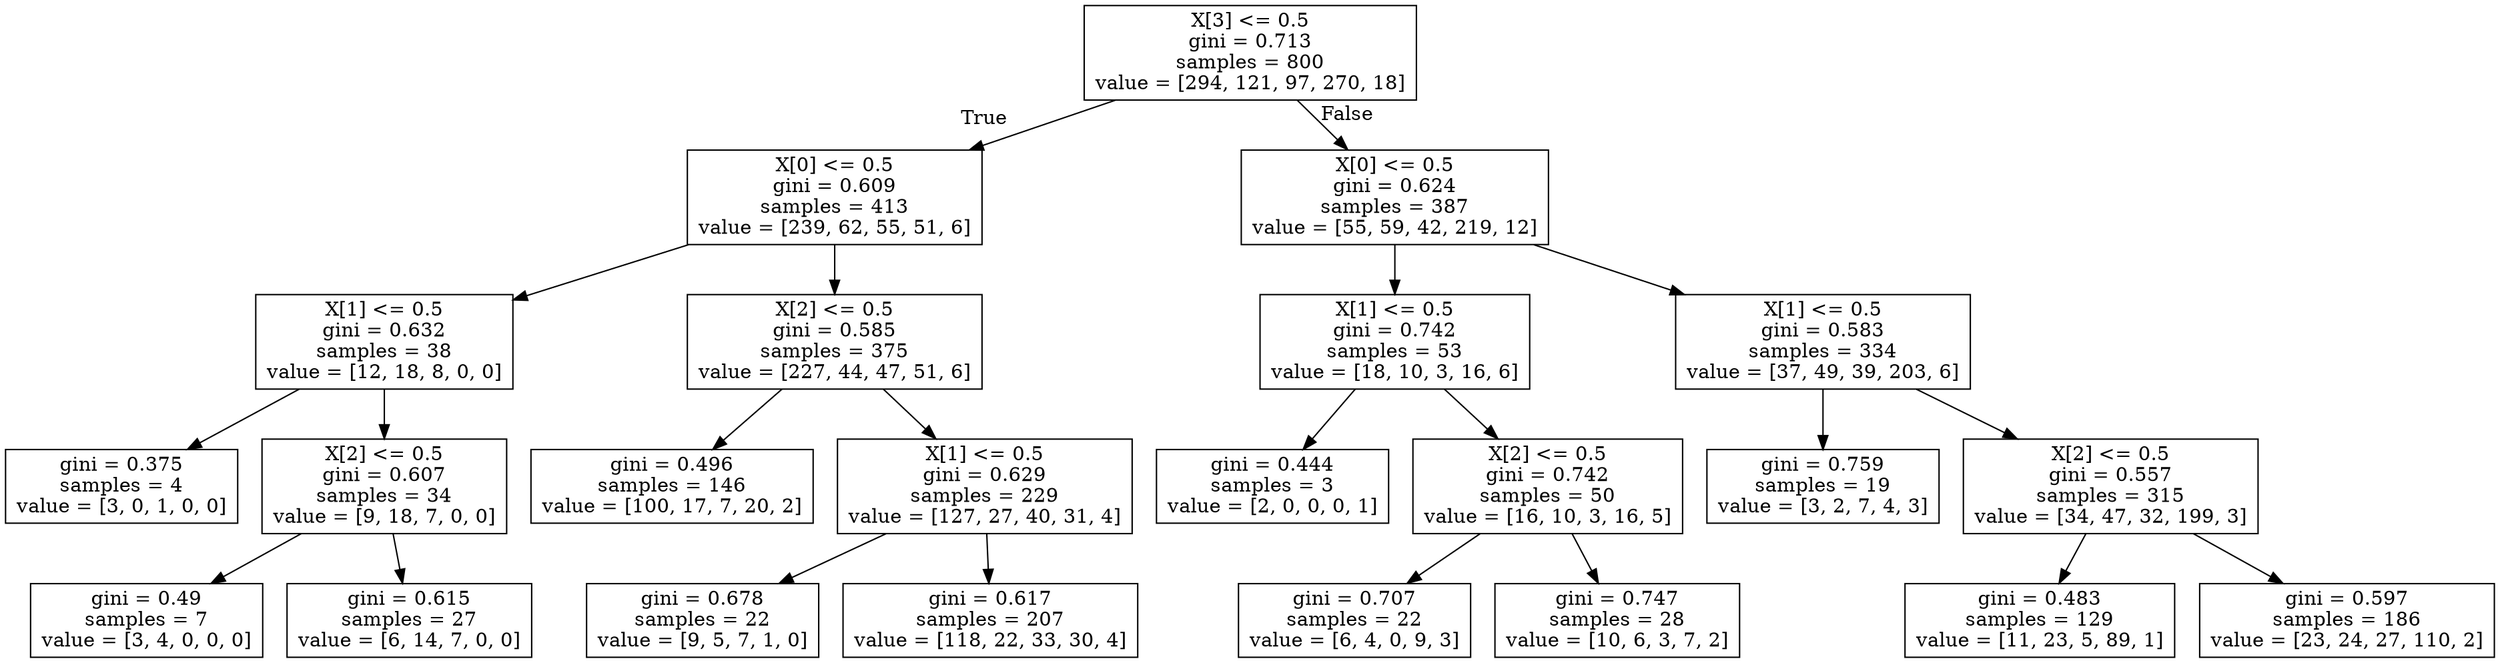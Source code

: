 digraph Tree {
node [shape=box] ;
0 [label="X[3] <= 0.5\ngini = 0.713\nsamples = 800\nvalue = [294, 121, 97, 270, 18]"] ;
1 [label="X[0] <= 0.5\ngini = 0.609\nsamples = 413\nvalue = [239, 62, 55, 51, 6]"] ;
0 -> 1 [labeldistance=2.5, labelangle=45, headlabel="True"] ;
2 [label="X[1] <= 0.5\ngini = 0.632\nsamples = 38\nvalue = [12, 18, 8, 0, 0]"] ;
1 -> 2 ;
3 [label="gini = 0.375\nsamples = 4\nvalue = [3, 0, 1, 0, 0]"] ;
2 -> 3 ;
4 [label="X[2] <= 0.5\ngini = 0.607\nsamples = 34\nvalue = [9, 18, 7, 0, 0]"] ;
2 -> 4 ;
5 [label="gini = 0.49\nsamples = 7\nvalue = [3, 4, 0, 0, 0]"] ;
4 -> 5 ;
6 [label="gini = 0.615\nsamples = 27\nvalue = [6, 14, 7, 0, 0]"] ;
4 -> 6 ;
7 [label="X[2] <= 0.5\ngini = 0.585\nsamples = 375\nvalue = [227, 44, 47, 51, 6]"] ;
1 -> 7 ;
8 [label="gini = 0.496\nsamples = 146\nvalue = [100, 17, 7, 20, 2]"] ;
7 -> 8 ;
9 [label="X[1] <= 0.5\ngini = 0.629\nsamples = 229\nvalue = [127, 27, 40, 31, 4]"] ;
7 -> 9 ;
10 [label="gini = 0.678\nsamples = 22\nvalue = [9, 5, 7, 1, 0]"] ;
9 -> 10 ;
11 [label="gini = 0.617\nsamples = 207\nvalue = [118, 22, 33, 30, 4]"] ;
9 -> 11 ;
12 [label="X[0] <= 0.5\ngini = 0.624\nsamples = 387\nvalue = [55, 59, 42, 219, 12]"] ;
0 -> 12 [labeldistance=2.5, labelangle=-45, headlabel="False"] ;
13 [label="X[1] <= 0.5\ngini = 0.742\nsamples = 53\nvalue = [18, 10, 3, 16, 6]"] ;
12 -> 13 ;
14 [label="gini = 0.444\nsamples = 3\nvalue = [2, 0, 0, 0, 1]"] ;
13 -> 14 ;
15 [label="X[2] <= 0.5\ngini = 0.742\nsamples = 50\nvalue = [16, 10, 3, 16, 5]"] ;
13 -> 15 ;
16 [label="gini = 0.707\nsamples = 22\nvalue = [6, 4, 0, 9, 3]"] ;
15 -> 16 ;
17 [label="gini = 0.747\nsamples = 28\nvalue = [10, 6, 3, 7, 2]"] ;
15 -> 17 ;
18 [label="X[1] <= 0.5\ngini = 0.583\nsamples = 334\nvalue = [37, 49, 39, 203, 6]"] ;
12 -> 18 ;
19 [label="gini = 0.759\nsamples = 19\nvalue = [3, 2, 7, 4, 3]"] ;
18 -> 19 ;
20 [label="X[2] <= 0.5\ngini = 0.557\nsamples = 315\nvalue = [34, 47, 32, 199, 3]"] ;
18 -> 20 ;
21 [label="gini = 0.483\nsamples = 129\nvalue = [11, 23, 5, 89, 1]"] ;
20 -> 21 ;
22 [label="gini = 0.597\nsamples = 186\nvalue = [23, 24, 27, 110, 2]"] ;
20 -> 22 ;
}